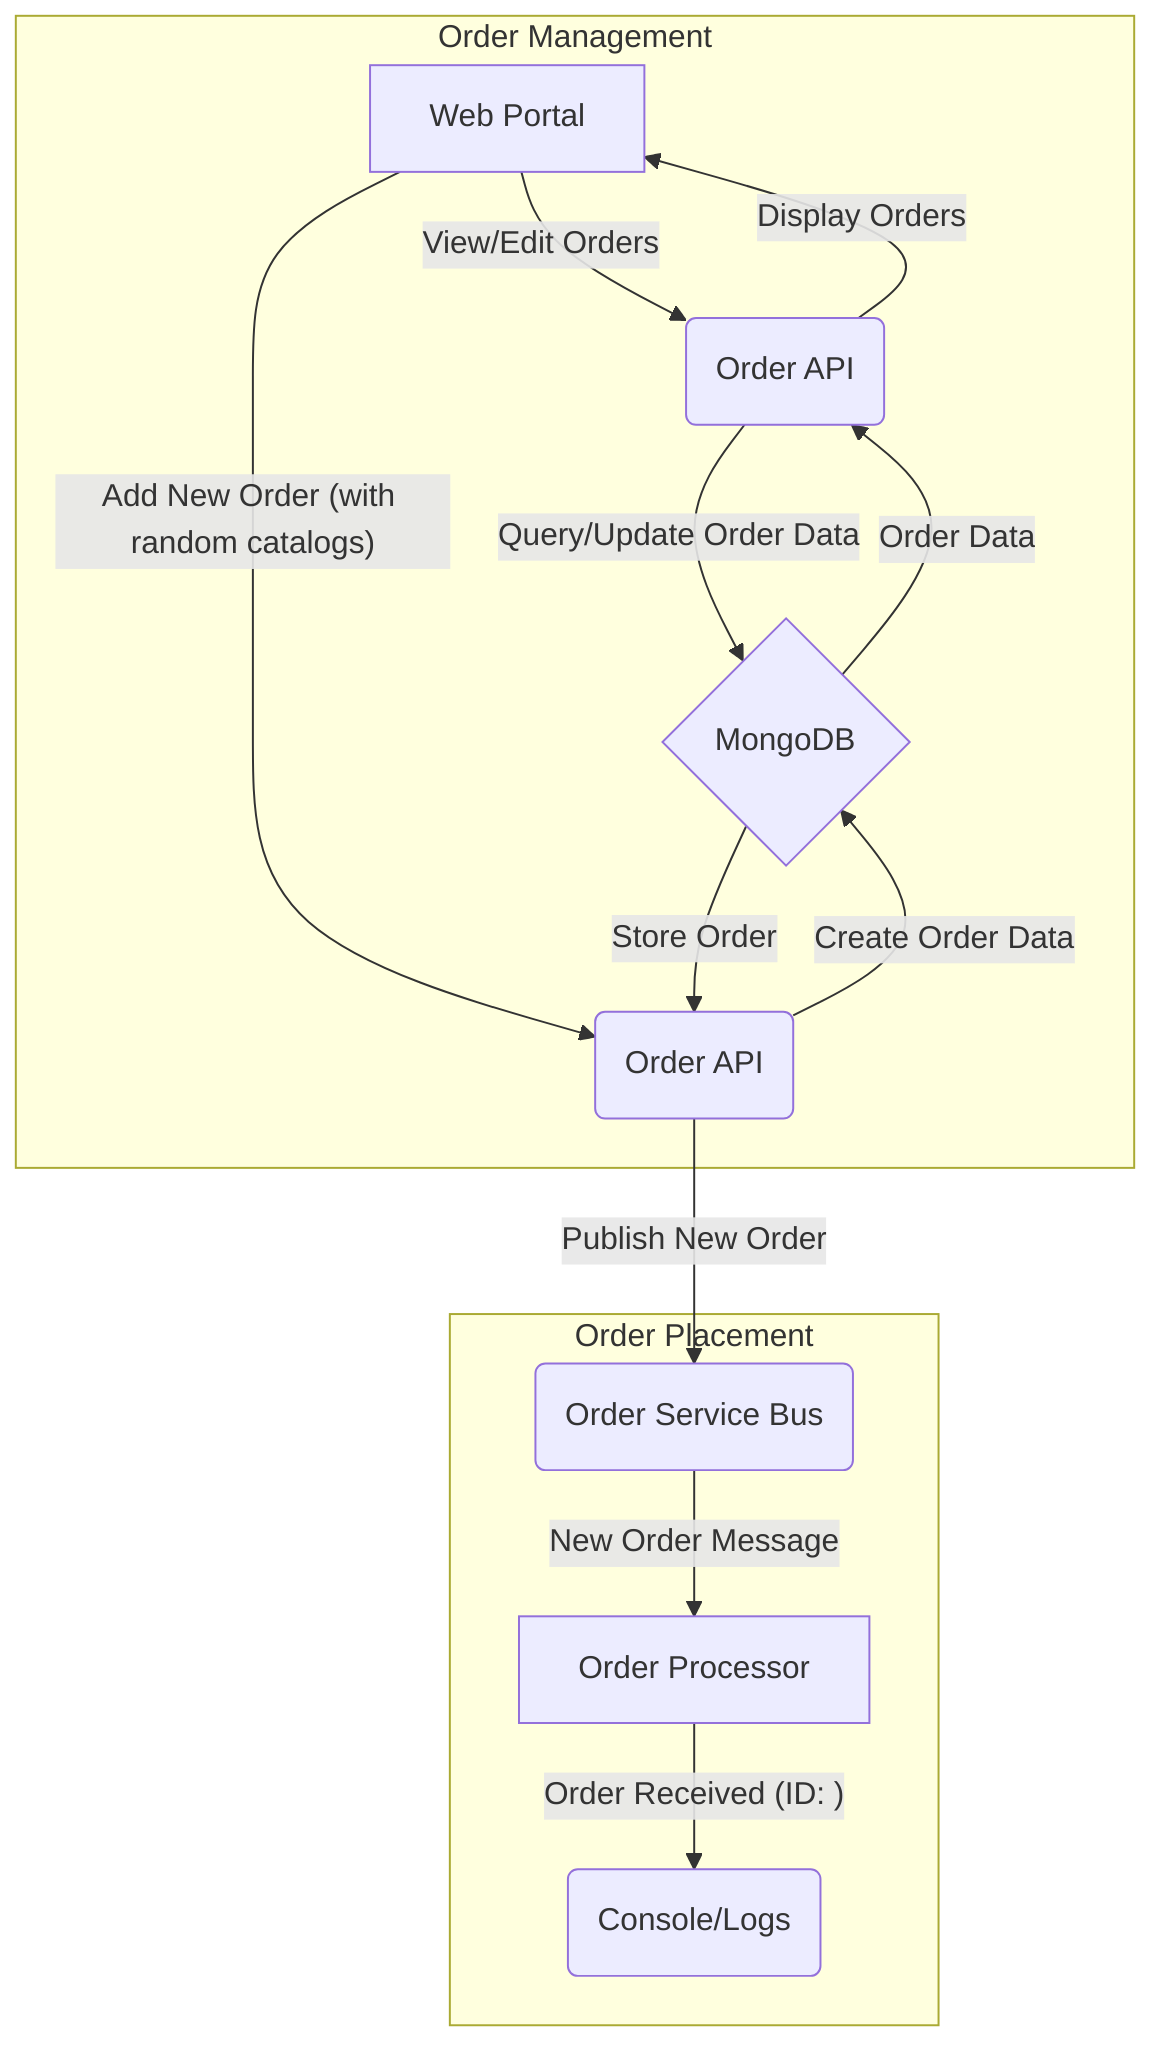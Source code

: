 graph TD
    subgraph Order Management
        A[Web Portal] -- View/Edit Orders --> B(Order API)
        B -- Query/Update Order Data --> C{MongoDB}
        C -- Order Data --> B
        B -- Display Orders --> A
        A -- Add New Order (with random catalogs) --> D(Order API)
        D -- Create Order Data --> C
        C -- Store Order --> D
    end

    subgraph Order Placement
        D -- Publish New Order --> E(Order Service Bus)
        E -- New Order Message --> F[Order Processor]
        F -- "Order Received (ID: <order_id>)" --> G(Console/Logs)
    end